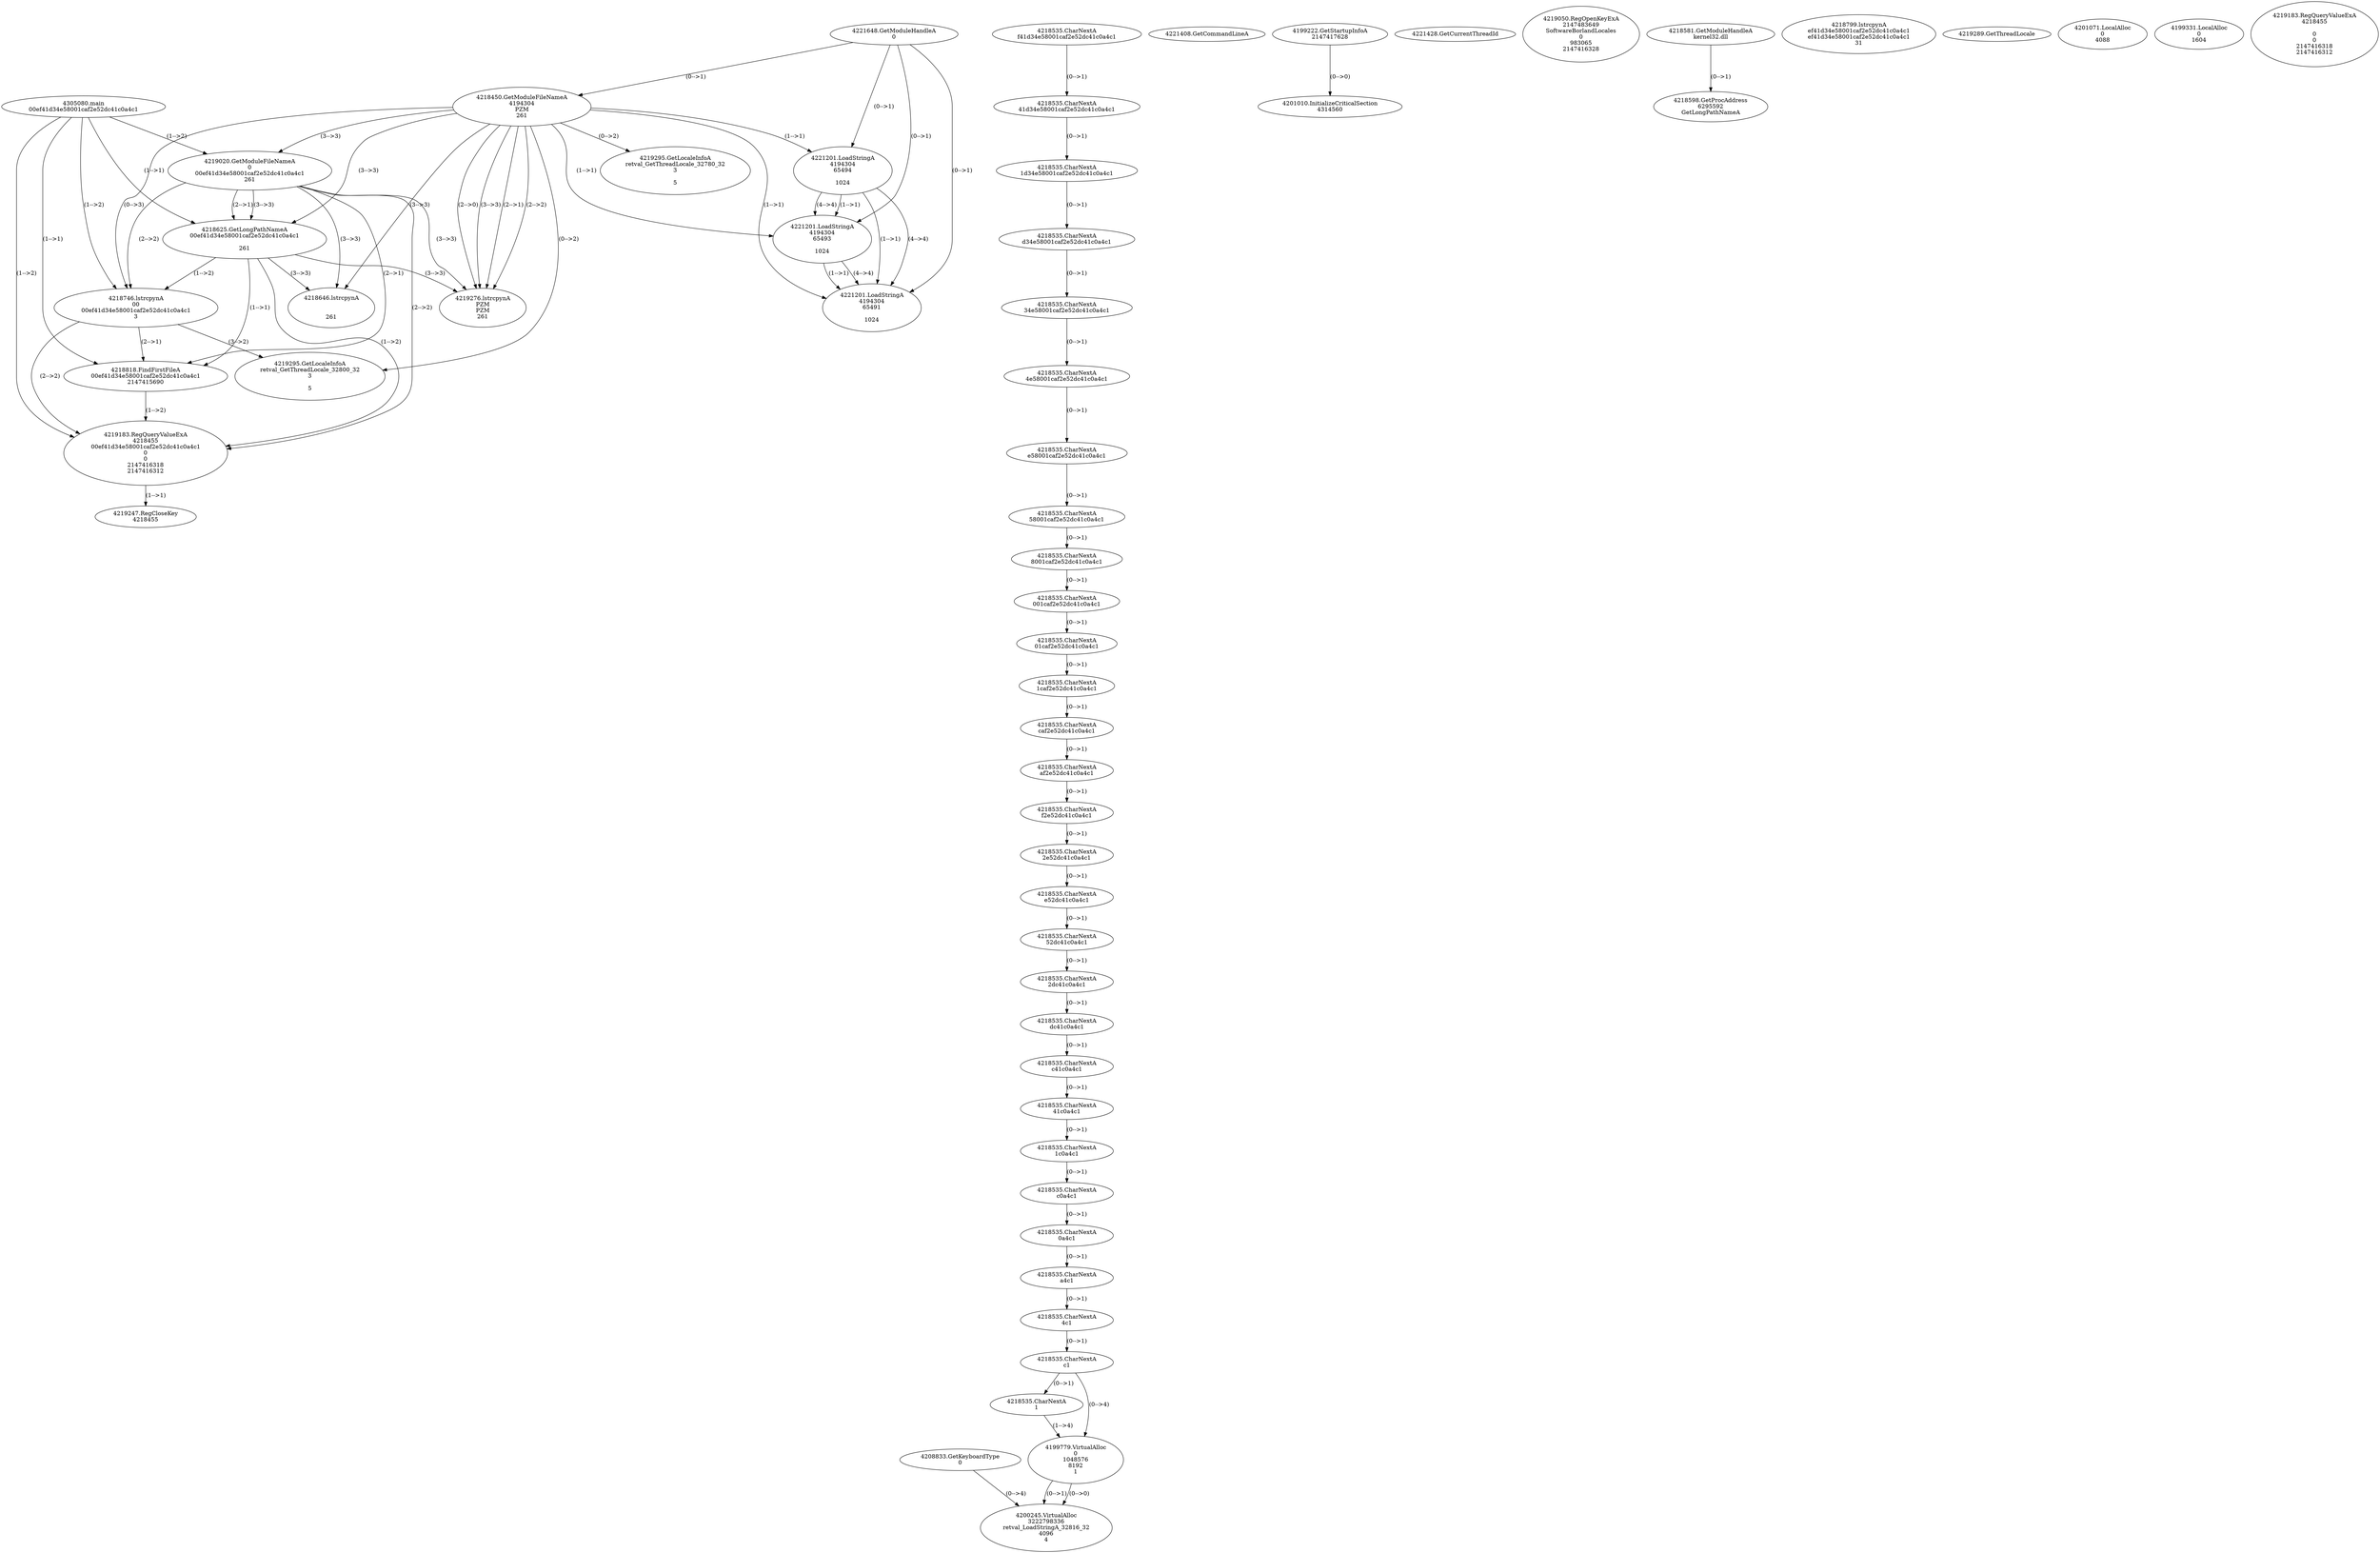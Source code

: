 // Global SCDG with merge call
digraph {
	0 [label="4305080.main
00ef41d34e58001caf2e52dc41c0a4c1"]
	1 [label="4221648.GetModuleHandleA
0"]
	2 [label="4208833.GetKeyboardType
0"]
	3 [label="4221408.GetCommandLineA
"]
	4 [label="4199222.GetStartupInfoA
2147417628"]
	5 [label="4221428.GetCurrentThreadId
"]
	6 [label="4218450.GetModuleFileNameA
4194304
PZM
261"]
	1 -> 6 [label="(0-->1)"]
	7 [label="4219020.GetModuleFileNameA
0
00ef41d34e58001caf2e52dc41c0a4c1
261"]
	0 -> 7 [label="(1-->2)"]
	6 -> 7 [label="(3-->3)"]
	8 [label="4219050.RegOpenKeyExA
2147483649
Software\Borland\Locales
0
983065
2147416328"]
	9 [label="4218581.GetModuleHandleA
kernel32.dll"]
	10 [label="4218598.GetProcAddress
6295592
GetLongPathNameA"]
	9 -> 10 [label="(0-->1)"]
	11 [label="4218625.GetLongPathNameA
00ef41d34e58001caf2e52dc41c0a4c1

261"]
	0 -> 11 [label="(1-->1)"]
	7 -> 11 [label="(2-->1)"]
	6 -> 11 [label="(3-->3)"]
	7 -> 11 [label="(3-->3)"]
	12 [label="4218746.lstrcpynA
00
00ef41d34e58001caf2e52dc41c0a4c1
3"]
	0 -> 12 [label="(1-->2)"]
	7 -> 12 [label="(2-->2)"]
	11 -> 12 [label="(1-->2)"]
	6 -> 12 [label="(0-->3)"]
	13 [label="4218535.CharNextA
f41d34e58001caf2e52dc41c0a4c1"]
	14 [label="4218535.CharNextA
41d34e58001caf2e52dc41c0a4c1"]
	13 -> 14 [label="(0-->1)"]
	15 [label="4218535.CharNextA
1d34e58001caf2e52dc41c0a4c1"]
	14 -> 15 [label="(0-->1)"]
	16 [label="4218535.CharNextA
d34e58001caf2e52dc41c0a4c1"]
	15 -> 16 [label="(0-->1)"]
	17 [label="4218535.CharNextA
34e58001caf2e52dc41c0a4c1"]
	16 -> 17 [label="(0-->1)"]
	18 [label="4218535.CharNextA
4e58001caf2e52dc41c0a4c1"]
	17 -> 18 [label="(0-->1)"]
	19 [label="4218535.CharNextA
e58001caf2e52dc41c0a4c1"]
	18 -> 19 [label="(0-->1)"]
	20 [label="4218535.CharNextA
58001caf2e52dc41c0a4c1"]
	19 -> 20 [label="(0-->1)"]
	21 [label="4218535.CharNextA
8001caf2e52dc41c0a4c1"]
	20 -> 21 [label="(0-->1)"]
	22 [label="4218535.CharNextA
001caf2e52dc41c0a4c1"]
	21 -> 22 [label="(0-->1)"]
	23 [label="4218535.CharNextA
01caf2e52dc41c0a4c1"]
	22 -> 23 [label="(0-->1)"]
	24 [label="4218535.CharNextA
1caf2e52dc41c0a4c1"]
	23 -> 24 [label="(0-->1)"]
	25 [label="4218535.CharNextA
caf2e52dc41c0a4c1"]
	24 -> 25 [label="(0-->1)"]
	26 [label="4218535.CharNextA
af2e52dc41c0a4c1"]
	25 -> 26 [label="(0-->1)"]
	27 [label="4218535.CharNextA
f2e52dc41c0a4c1"]
	26 -> 27 [label="(0-->1)"]
	28 [label="4218535.CharNextA
2e52dc41c0a4c1"]
	27 -> 28 [label="(0-->1)"]
	29 [label="4218535.CharNextA
e52dc41c0a4c1"]
	28 -> 29 [label="(0-->1)"]
	30 [label="4218535.CharNextA
52dc41c0a4c1"]
	29 -> 30 [label="(0-->1)"]
	31 [label="4218535.CharNextA
2dc41c0a4c1"]
	30 -> 31 [label="(0-->1)"]
	32 [label="4218535.CharNextA
dc41c0a4c1"]
	31 -> 32 [label="(0-->1)"]
	33 [label="4218535.CharNextA
c41c0a4c1"]
	32 -> 33 [label="(0-->1)"]
	34 [label="4218535.CharNextA
41c0a4c1"]
	33 -> 34 [label="(0-->1)"]
	35 [label="4218535.CharNextA
1c0a4c1"]
	34 -> 35 [label="(0-->1)"]
	36 [label="4218535.CharNextA
c0a4c1"]
	35 -> 36 [label="(0-->1)"]
	37 [label="4218535.CharNextA
0a4c1"]
	36 -> 37 [label="(0-->1)"]
	38 [label="4218535.CharNextA
a4c1"]
	37 -> 38 [label="(0-->1)"]
	39 [label="4218535.CharNextA
4c1"]
	38 -> 39 [label="(0-->1)"]
	40 [label="4218535.CharNextA
c1"]
	39 -> 40 [label="(0-->1)"]
	41 [label="4218535.CharNextA
1"]
	40 -> 41 [label="(0-->1)"]
	42 [label="4218799.lstrcpynA
ef41d34e58001caf2e52dc41c0a4c1
ef41d34e58001caf2e52dc41c0a4c1
31"]
	43 [label="4218818.FindFirstFileA
00ef41d34e58001caf2e52dc41c0a4c1
2147415690"]
	0 -> 43 [label="(1-->1)"]
	7 -> 43 [label="(2-->1)"]
	11 -> 43 [label="(1-->1)"]
	12 -> 43 [label="(2-->1)"]
	44 [label="4219183.RegQueryValueExA
4218455
00ef41d34e58001caf2e52dc41c0a4c1
0
0
2147416318
2147416312"]
	0 -> 44 [label="(1-->2)"]
	7 -> 44 [label="(2-->2)"]
	11 -> 44 [label="(1-->2)"]
	12 -> 44 [label="(2-->2)"]
	43 -> 44 [label="(1-->2)"]
	45 [label="4219247.RegCloseKey
4218455"]
	44 -> 45 [label="(1-->1)"]
	46 [label="4219276.lstrcpynA
PZM
PZM
261"]
	6 -> 46 [label="(2-->1)"]
	6 -> 46 [label="(2-->2)"]
	6 -> 46 [label="(3-->3)"]
	7 -> 46 [label="(3-->3)"]
	11 -> 46 [label="(3-->3)"]
	6 -> 46 [label="(2-->0)"]
	47 [label="4219289.GetThreadLocale
"]
	48 [label="4219295.GetLocaleInfoA
retval_GetThreadLocale_32800_32
3

5"]
	6 -> 48 [label="(0-->2)"]
	12 -> 48 [label="(3-->2)"]
	49 [label="4221201.LoadStringA
4194304
65494

1024"]
	1 -> 49 [label="(0-->1)"]
	6 -> 49 [label="(1-->1)"]
	50 [label="4221201.LoadStringA
4194304
65493

1024"]
	1 -> 50 [label="(0-->1)"]
	6 -> 50 [label="(1-->1)"]
	49 -> 50 [label="(1-->1)"]
	49 -> 50 [label="(4-->4)"]
	51 [label="4221201.LoadStringA
4194304
65491

1024"]
	1 -> 51 [label="(0-->1)"]
	6 -> 51 [label="(1-->1)"]
	49 -> 51 [label="(1-->1)"]
	50 -> 51 [label="(1-->1)"]
	49 -> 51 [label="(4-->4)"]
	50 -> 51 [label="(4-->4)"]
	52 [label="4201010.InitializeCriticalSection
4314560"]
	4 -> 52 [label="(0-->0)"]
	53 [label="4201071.LocalAlloc
0
4088"]
	54 [label="4199779.VirtualAlloc
0
1048576
8192
1"]
	40 -> 54 [label="(0-->4)"]
	41 -> 54 [label="(1-->4)"]
	55 [label="4199331.LocalAlloc
0
1604"]
	56 [label="4200245.VirtualAlloc
3222798336
retval_LoadStringA_32816_32
4096
4"]
	54 -> 56 [label="(0-->1)"]
	2 -> 56 [label="(0-->4)"]
	54 -> 56 [label="(0-->0)"]
	57 [label="4218646.lstrcpynA


261"]
	6 -> 57 [label="(3-->3)"]
	7 -> 57 [label="(3-->3)"]
	11 -> 57 [label="(3-->3)"]
	58 [label="4219183.RegQueryValueExA
4218455

0
0
2147416318
2147416312"]
	59 [label="4219295.GetLocaleInfoA
retval_GetThreadLocale_32780_32
3

5"]
	6 -> 59 [label="(0-->2)"]
}
